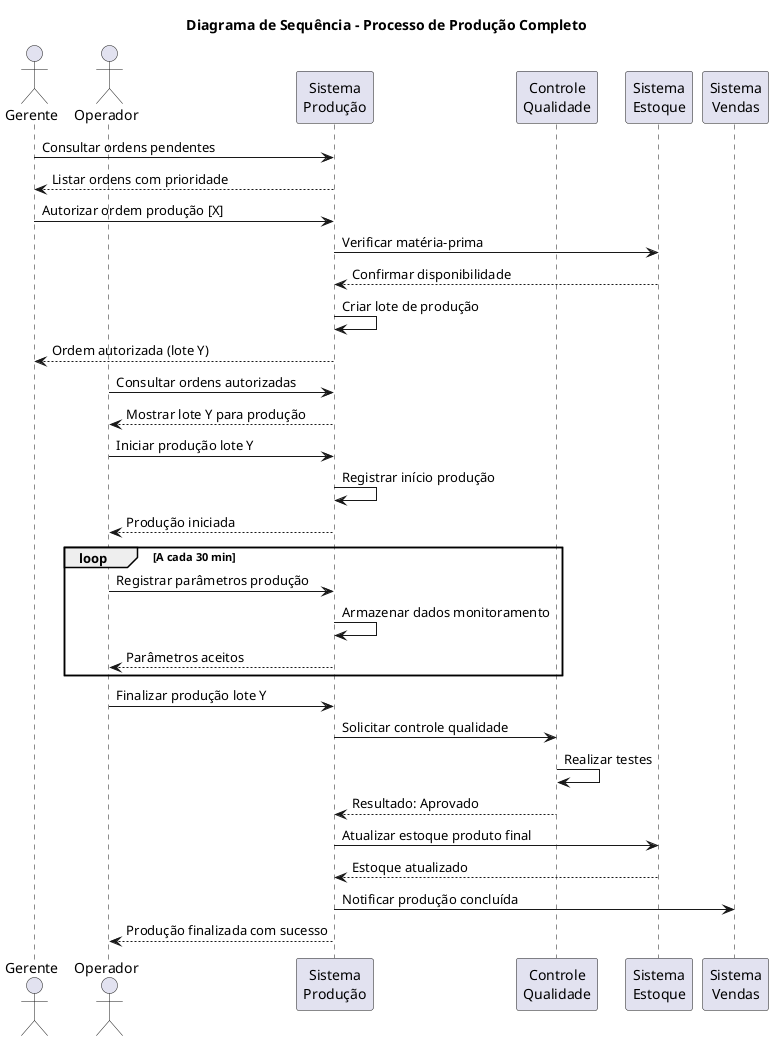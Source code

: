 @startuml
title Diagrama de Sequência - Processo de Produção Completo

actor Gerente
actor Operador
participant "Sistema\nProdução" as Sistema
participant "Controle\nQualidade" as Qualidade
participant "Sistema\nEstoque" as Estoque
participant "Sistema\nVendas" as Vendas

Gerente -> Sistema: Consultar ordens pendentes
Sistema --> Gerente: Listar ordens com prioridade

Gerente -> Sistema: Autorizar ordem produção [X]
Sistema -> Estoque: Verificar matéria-prima
Estoque --> Sistema: Confirmar disponibilidade
Sistema -> Sistema: Criar lote de produção
Sistema --> Gerente: Ordem autorizada (lote Y)

Operador -> Sistema: Consultar ordens autorizadas
Sistema --> Operador: Mostrar lote Y para produção

Operador -> Sistema: Iniciar produção lote Y
Sistema -> Sistema: Registrar início produção
Sistema --> Operador: Produção iniciada

loop A cada 30 min
  Operador -> Sistema: Registrar parâmetros produção
  Sistema -> Sistema: Armazenar dados monitoramento
  Sistema --> Operador: Parâmetros aceitos
end

Operador -> Sistema: Finalizar produção lote Y
Sistema -> Qualidade: Solicitar controle qualidade
Qualidade -> Qualidade: Realizar testes
Qualidade --> Sistema: Resultado: Aprovado
Sistema -> Estoque: Atualizar estoque produto final
Estoque --> Sistema: Estoque atualizado
Sistema -> Vendas: Notificar produção concluída
Sistema --> Operador: Produção finalizada com sucesso

@enduml